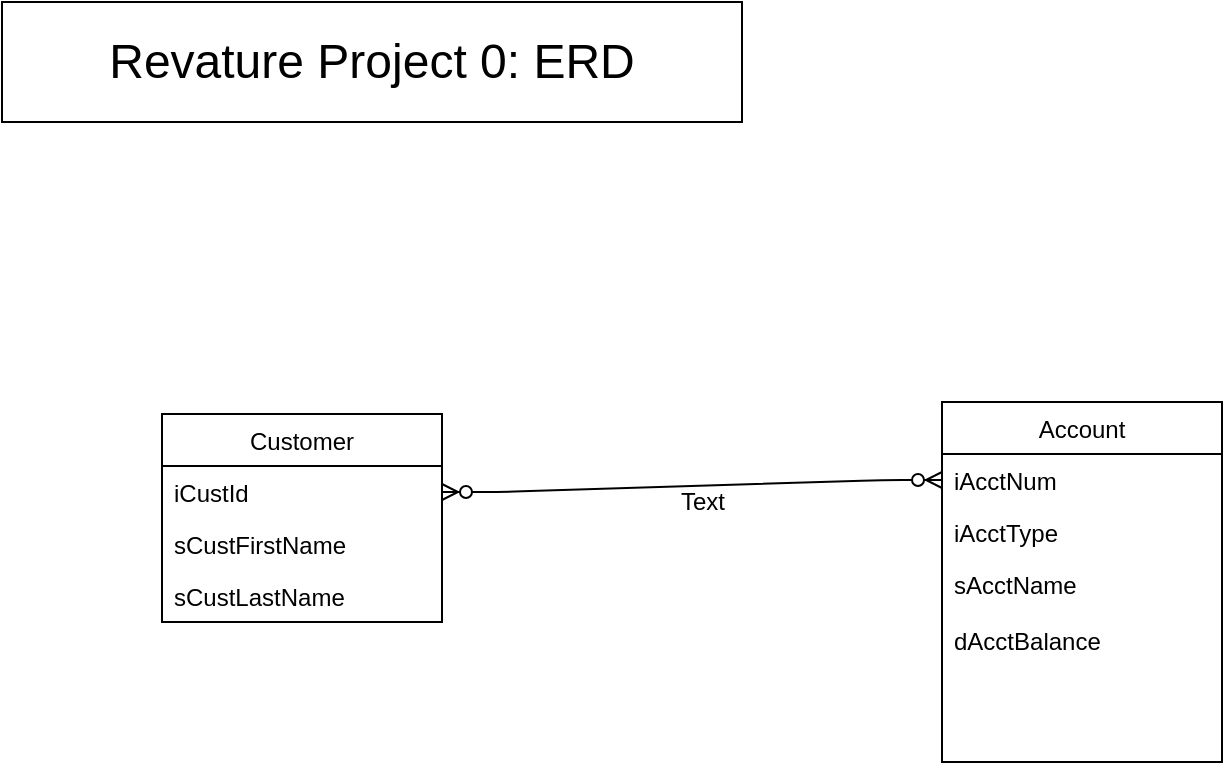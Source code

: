 <mxfile version="14.9.2" type="device"><diagram id="cA9RorL4BszlUEE6q7ck" name="Page-1"><mxGraphModel dx="1422" dy="741" grid="1" gridSize="10" guides="1" tooltips="1" connect="1" arrows="1" fold="1" page="1" pageScale="1" pageWidth="850" pageHeight="1100" math="0" shadow="0"><root><mxCell id="0"/><mxCell id="1" parent="0"/><mxCell id="4D6vU5fAHyIgNcmO56AU-1" value="Customer" style="swimlane;fontStyle=0;childLayout=stackLayout;horizontal=1;startSize=26;horizontalStack=0;resizeParent=1;resizeParentMax=0;resizeLast=0;collapsible=1;marginBottom=0;" vertex="1" parent="1"><mxGeometry x="150" y="236" width="140" height="104" as="geometry"/></mxCell><mxCell id="4D6vU5fAHyIgNcmO56AU-2" value="iCustId" style="text;strokeColor=none;fillColor=none;align=left;verticalAlign=top;spacingLeft=4;spacingRight=4;overflow=hidden;rotatable=0;points=[[0,0.5],[1,0.5]];portConstraint=eastwest;" vertex="1" parent="4D6vU5fAHyIgNcmO56AU-1"><mxGeometry y="26" width="140" height="26" as="geometry"/></mxCell><mxCell id="4D6vU5fAHyIgNcmO56AU-3" value="sCustFirstName" style="text;strokeColor=none;fillColor=none;align=left;verticalAlign=top;spacingLeft=4;spacingRight=4;overflow=hidden;rotatable=0;points=[[0,0.5],[1,0.5]];portConstraint=eastwest;" vertex="1" parent="4D6vU5fAHyIgNcmO56AU-1"><mxGeometry y="52" width="140" height="26" as="geometry"/></mxCell><mxCell id="4D6vU5fAHyIgNcmO56AU-4" value="sCustLastName" style="text;strokeColor=none;fillColor=none;align=left;verticalAlign=top;spacingLeft=4;spacingRight=4;overflow=hidden;rotatable=0;points=[[0,0.5],[1,0.5]];portConstraint=eastwest;" vertex="1" parent="4D6vU5fAHyIgNcmO56AU-1"><mxGeometry y="78" width="140" height="26" as="geometry"/></mxCell><mxCell id="4D6vU5fAHyIgNcmO56AU-5" value="Account" style="swimlane;fontStyle=0;childLayout=stackLayout;horizontal=1;startSize=26;horizontalStack=0;resizeParent=1;resizeParentMax=0;resizeLast=0;collapsible=1;marginBottom=0;" vertex="1" parent="1"><mxGeometry x="540" y="230" width="140" height="180" as="geometry"/></mxCell><mxCell id="4D6vU5fAHyIgNcmO56AU-6" value="iAcctNum" style="text;strokeColor=none;fillColor=none;align=left;verticalAlign=top;spacingLeft=4;spacingRight=4;overflow=hidden;rotatable=0;points=[[0,0.5],[1,0.5]];portConstraint=eastwest;" vertex="1" parent="4D6vU5fAHyIgNcmO56AU-5"><mxGeometry y="26" width="140" height="26" as="geometry"/></mxCell><mxCell id="4D6vU5fAHyIgNcmO56AU-7" value="iAcctType" style="text;strokeColor=none;fillColor=none;align=left;verticalAlign=top;spacingLeft=4;spacingRight=4;overflow=hidden;rotatable=0;points=[[0,0.5],[1,0.5]];portConstraint=eastwest;" vertex="1" parent="4D6vU5fAHyIgNcmO56AU-5"><mxGeometry y="52" width="140" height="26" as="geometry"/></mxCell><mxCell id="4D6vU5fAHyIgNcmO56AU-8" value="sAcctName&#10;&#10;dAcctBalance" style="text;strokeColor=none;fillColor=none;align=left;verticalAlign=top;spacingLeft=4;spacingRight=4;overflow=hidden;rotatable=0;points=[[0,0.5],[1,0.5]];portConstraint=eastwest;" vertex="1" parent="4D6vU5fAHyIgNcmO56AU-5"><mxGeometry y="78" width="140" height="102" as="geometry"/></mxCell><mxCell id="4D6vU5fAHyIgNcmO56AU-9" value="" style="edgeStyle=entityRelationEdgeStyle;fontSize=12;html=1;endArrow=ERzeroToMany;endFill=1;startArrow=ERzeroToMany;entryX=0;entryY=0.5;entryDx=0;entryDy=0;exitX=1;exitY=0.5;exitDx=0;exitDy=0;" edge="1" parent="1" source="4D6vU5fAHyIgNcmO56AU-2" target="4D6vU5fAHyIgNcmO56AU-6"><mxGeometry width="100" height="100" relative="1" as="geometry"><mxPoint x="330" y="356" as="sourcePoint"/><mxPoint x="430" y="256" as="targetPoint"/></mxGeometry></mxCell><mxCell id="4D6vU5fAHyIgNcmO56AU-10" value="Text" style="text;html=1;resizable=0;autosize=1;align=center;verticalAlign=middle;points=[];fillColor=none;strokeColor=none;rounded=0;" vertex="1" parent="1"><mxGeometry x="400" y="270" width="40" height="20" as="geometry"/></mxCell><mxCell id="4D6vU5fAHyIgNcmO56AU-11" value="&lt;table&gt;&lt;tbody&gt;&lt;tr&gt;&lt;td&gt;&lt;br&gt;&lt;/td&gt;&lt;/tr&gt;&lt;/tbody&gt;&lt;/table&gt;" style="text;html=1;resizable=0;autosize=1;align=center;verticalAlign=middle;points=[];fillColor=none;strokeColor=none;rounded=0;" vertex="1" parent="1"><mxGeometry x="220" y="40" width="20" height="30" as="geometry"/></mxCell><mxCell id="4D6vU5fAHyIgNcmO56AU-12" value="&lt;font style=&quot;font-size: 24px&quot;&gt;Revature Project 0: ERD&lt;/font&gt;" style="whiteSpace=wrap;html=1;" vertex="1" parent="1"><mxGeometry x="70" y="30" width="370" height="60" as="geometry"/></mxCell></root></mxGraphModel></diagram></mxfile>